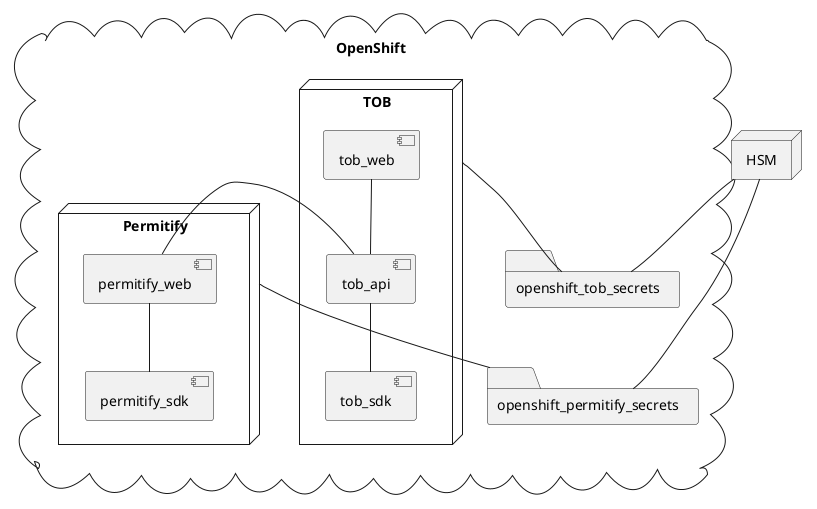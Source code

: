 @startuml

node HSM

cloud OpenShift {
  node TOB {
    component tob_web
    component tob_api
    component tob_sdk
  }
  folder openshift_tob_secrets

  node Permitify {
    component permitify_web
    component permitify_sdk
  }
  folder openshift_permitify_secrets
}

tob_web -down- tob_api
tob_api -down- tob_sdk

permitify_web -down- permitify_sdk
permitify_web -left- tob_api

HSM -down- openshift_tob_secrets
HSM -down- openshift_permitify_secrets
TOB -down- openshift_tob_secrets
Permitify -down- openshift_permitify_secrets

@enduml
